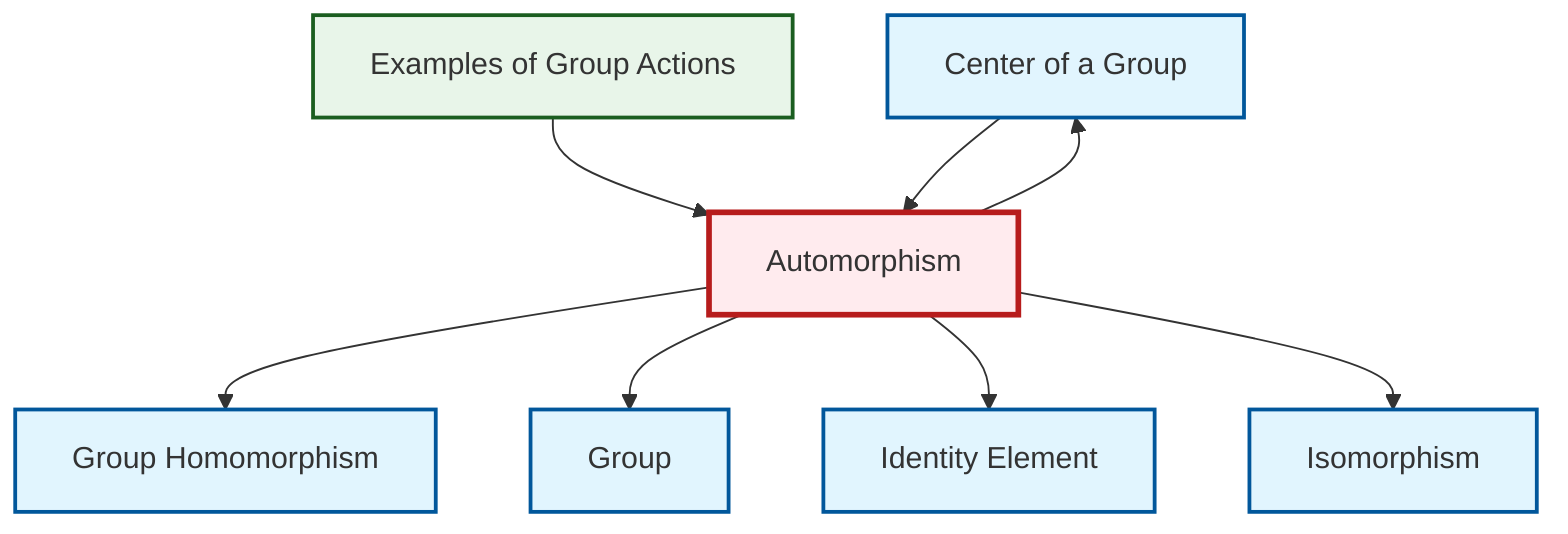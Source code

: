 graph TD
    classDef definition fill:#e1f5fe,stroke:#01579b,stroke-width:2px
    classDef theorem fill:#f3e5f5,stroke:#4a148c,stroke-width:2px
    classDef axiom fill:#fff3e0,stroke:#e65100,stroke-width:2px
    classDef example fill:#e8f5e9,stroke:#1b5e20,stroke-width:2px
    classDef current fill:#ffebee,stroke:#b71c1c,stroke-width:3px
    def-homomorphism["Group Homomorphism"]:::definition
    def-center-of-group["Center of a Group"]:::definition
    def-isomorphism["Isomorphism"]:::definition
    def-group["Group"]:::definition
    def-identity-element["Identity Element"]:::definition
    ex-group-action-examples["Examples of Group Actions"]:::example
    def-automorphism["Automorphism"]:::definition
    def-automorphism --> def-homomorphism
    def-automorphism --> def-group
    ex-group-action-examples --> def-automorphism
    def-automorphism --> def-identity-element
    def-center-of-group --> def-automorphism
    def-automorphism --> def-isomorphism
    def-automorphism --> def-center-of-group
    class def-automorphism current